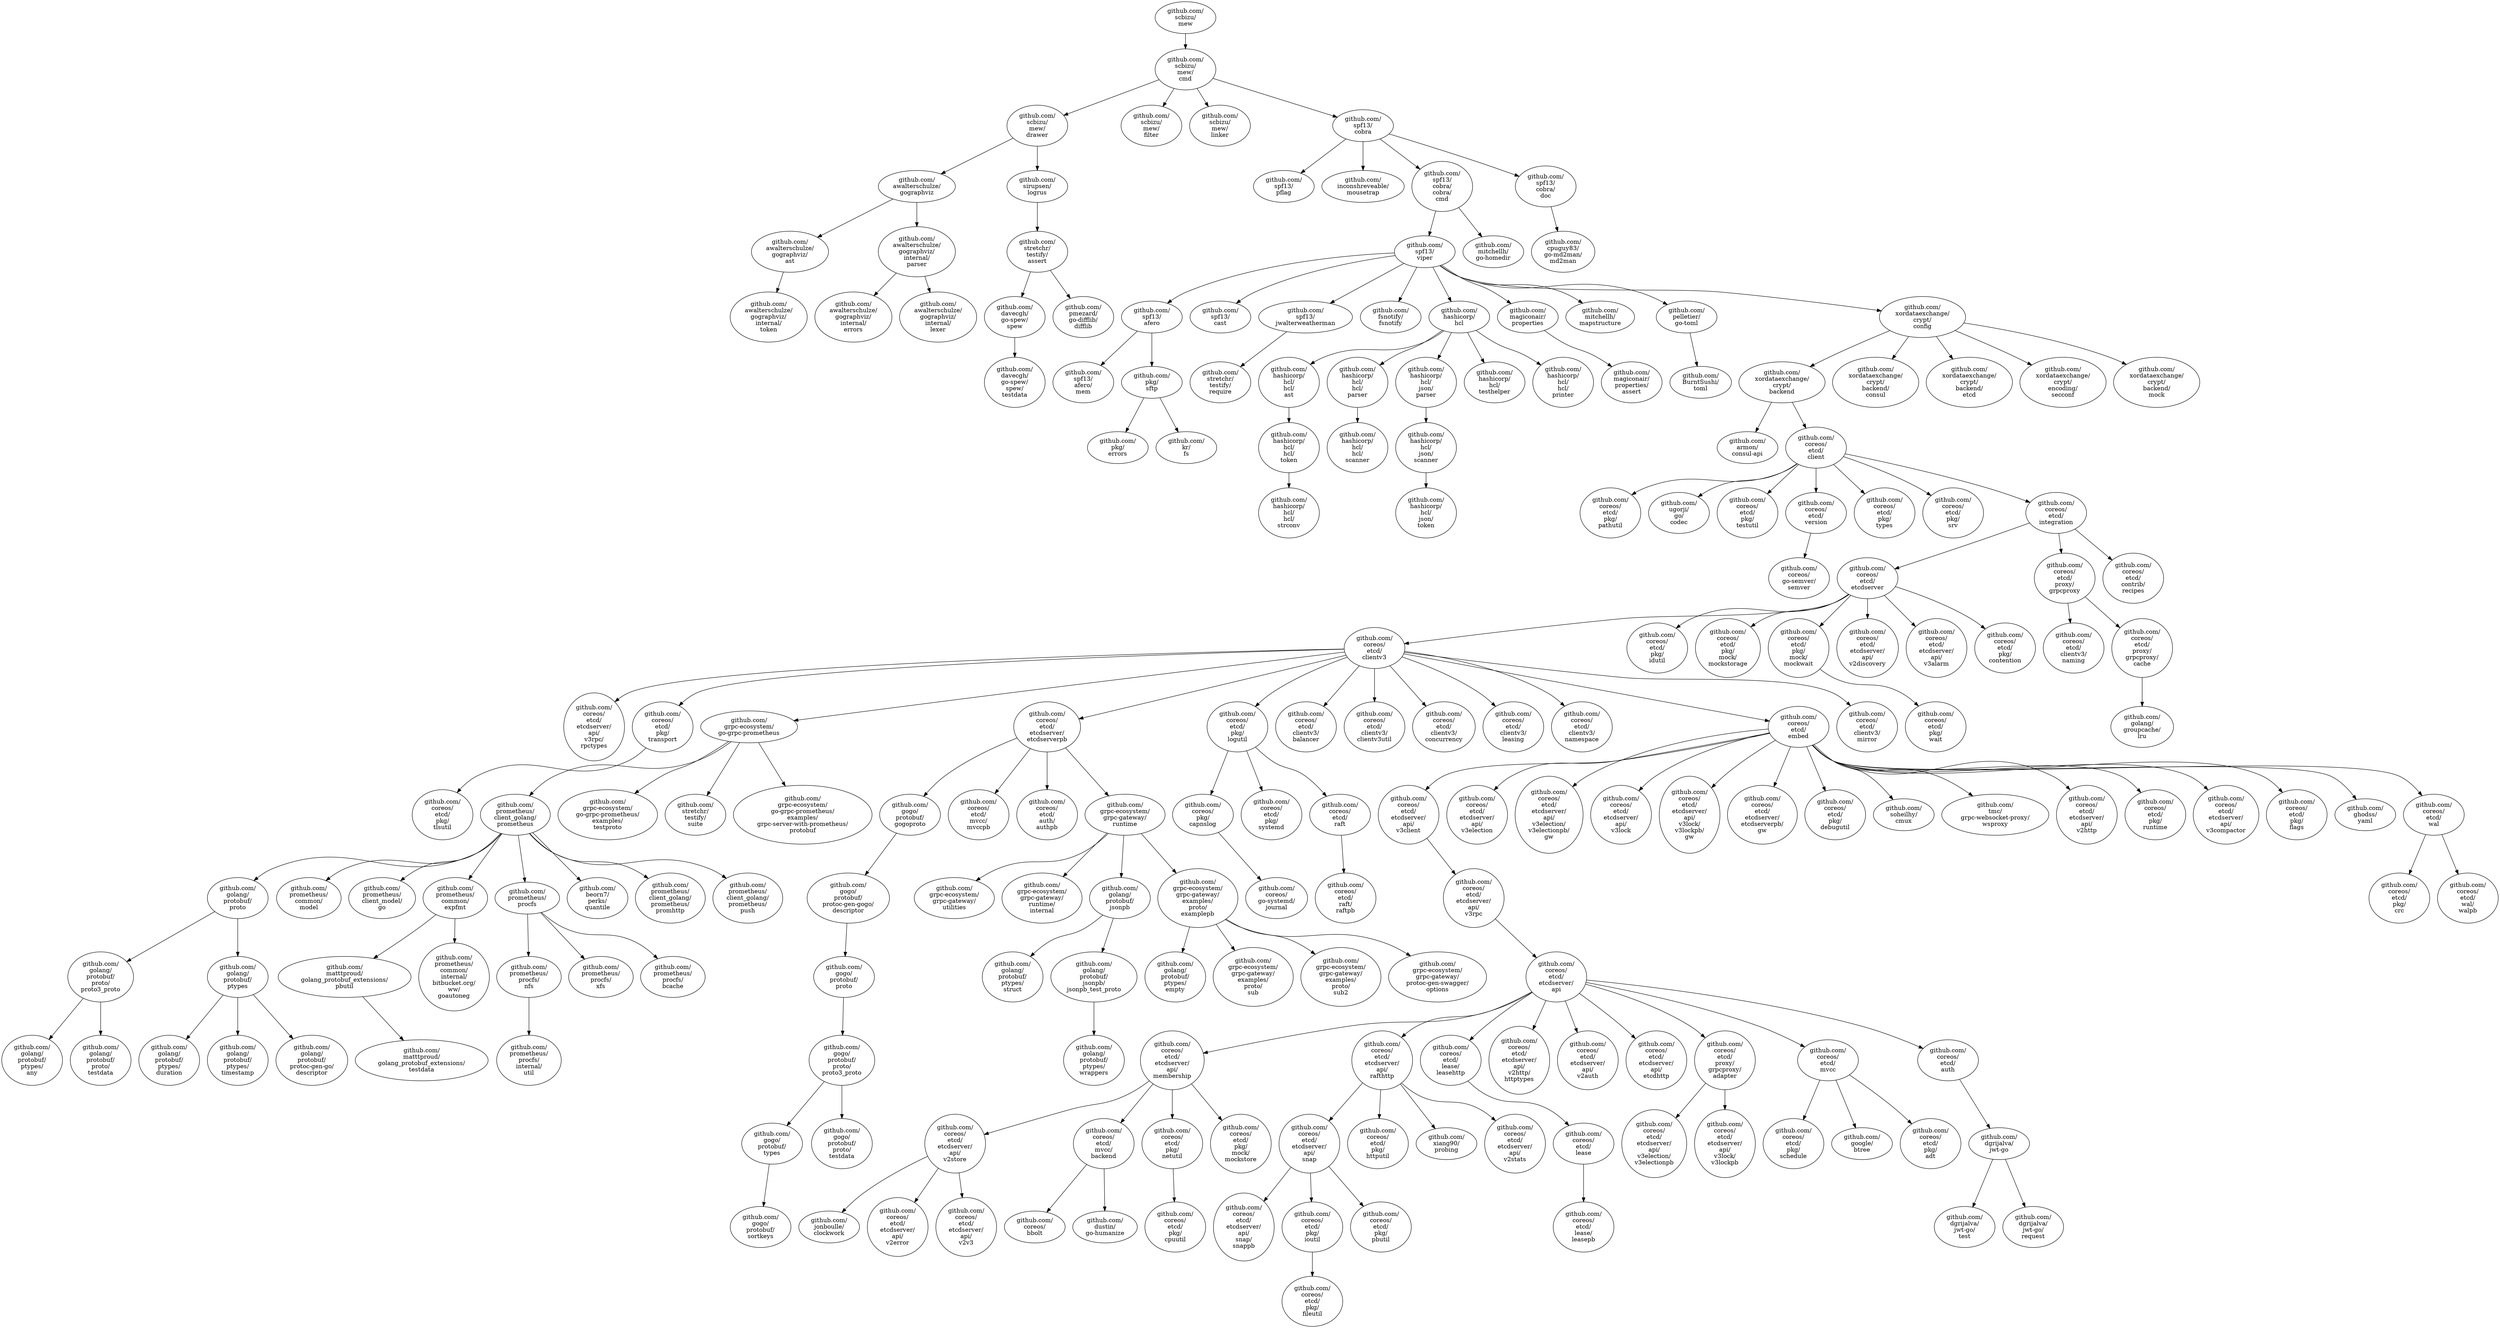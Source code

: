 digraph Mew {
	"github.com/
scbizu/
mew"->"github.com/
scbizu/
mew/
cmd";
	"github.com/
scbizu/
mew/
cmd"->"github.com/
scbizu/
mew/
drawer";
	"github.com/
scbizu/
mew/
drawer"->"github.com/
awalterschulze/
gographviz";
	"github.com/
awalterschulze/
gographviz"->"github.com/
awalterschulze/
gographviz/
ast";
	"github.com/
awalterschulze/
gographviz/
ast"->"github.com/
awalterschulze/
gographviz/
internal/
token";
	"github.com/
awalterschulze/
gographviz"->"github.com/
awalterschulze/
gographviz/
internal/
parser";
	"github.com/
awalterschulze/
gographviz/
internal/
parser"->"github.com/
awalterschulze/
gographviz/
internal/
errors";
	"github.com/
awalterschulze/
gographviz/
internal/
parser"->"github.com/
awalterschulze/
gographviz/
internal/
lexer";
	"github.com/
scbizu/
mew/
drawer"->"github.com/
sirupsen/
logrus";
	"github.com/
sirupsen/
logrus"->"github.com/
stretchr/
testify/
assert";
	"github.com/
stretchr/
testify/
assert"->"github.com/
davecgh/
go-spew/
spew";
	"github.com/
davecgh/
go-spew/
spew"->"github.com/
davecgh/
go-spew/
spew/
testdata";
	"github.com/
stretchr/
testify/
assert"->"github.com/
pmezard/
go-difflib/
difflib";
	"github.com/
scbizu/
mew/
cmd"->"github.com/
scbizu/
mew/
filter";
	"github.com/
scbizu/
mew/
cmd"->"github.com/
scbizu/
mew/
linker";
	"github.com/
scbizu/
mew/
cmd"->"github.com/
spf13/
cobra";
	"github.com/
spf13/
cobra"->"github.com/
spf13/
pflag";
	"github.com/
spf13/
cobra"->"github.com/
inconshreveable/
mousetrap";
	"github.com/
spf13/
cobra"->"github.com/
spf13/
cobra/
cobra/
cmd";
	"github.com/
spf13/
cobra/
cobra/
cmd"->"github.com/
spf13/
viper";
	"github.com/
spf13/
viper"->"github.com/
spf13/
afero";
	"github.com/
spf13/
afero"->"github.com/
spf13/
afero/
mem";
	"github.com/
spf13/
afero"->"github.com/
pkg/
sftp";
	"github.com/
pkg/
sftp"->"github.com/
pkg/
errors";
	"github.com/
pkg/
sftp"->"github.com/
kr/
fs";
	"github.com/
spf13/
viper"->"github.com/
spf13/
cast";
	"github.com/
spf13/
viper"->"github.com/
spf13/
jwalterweatherman";
	"github.com/
spf13/
jwalterweatherman"->"github.com/
stretchr/
testify/
require";
	"github.com/
spf13/
viper"->"github.com/
fsnotify/
fsnotify";
	"github.com/
spf13/
viper"->"github.com/
hashicorp/
hcl";
	"github.com/
hashicorp/
hcl"->"github.com/
hashicorp/
hcl/
hcl/
ast";
	"github.com/
hashicorp/
hcl/
hcl/
ast"->"github.com/
hashicorp/
hcl/
hcl/
token";
	"github.com/
hashicorp/
hcl/
hcl/
token"->"github.com/
hashicorp/
hcl/
hcl/
strconv";
	"github.com/
hashicorp/
hcl"->"github.com/
hashicorp/
hcl/
hcl/
parser";
	"github.com/
hashicorp/
hcl/
hcl/
parser"->"github.com/
hashicorp/
hcl/
hcl/
scanner";
	"github.com/
hashicorp/
hcl"->"github.com/
hashicorp/
hcl/
json/
parser";
	"github.com/
hashicorp/
hcl/
json/
parser"->"github.com/
hashicorp/
hcl/
json/
scanner";
	"github.com/
hashicorp/
hcl/
json/
scanner"->"github.com/
hashicorp/
hcl/
json/
token";
	"github.com/
hashicorp/
hcl"->"github.com/
hashicorp/
hcl/
testhelper";
	"github.com/
hashicorp/
hcl"->"github.com/
hashicorp/
hcl/
hcl/
printer";
	"github.com/
spf13/
viper"->"github.com/
magiconair/
properties";
	"github.com/
magiconair/
properties"->"github.com/
magiconair/
properties/
assert";
	"github.com/
spf13/
viper"->"github.com/
mitchellh/
mapstructure";
	"github.com/
spf13/
viper"->"github.com/
pelletier/
go-toml";
	"github.com/
pelletier/
go-toml"->"github.com/
BurntSushi/
toml";
	"github.com/
spf13/
viper"->"github.com/
xordataexchange/
crypt/
config";
	"github.com/
xordataexchange/
crypt/
config"->"github.com/
xordataexchange/
crypt/
backend";
	"github.com/
xordataexchange/
crypt/
backend"->"github.com/
armon/
consul-api";
	"github.com/
xordataexchange/
crypt/
backend"->"github.com/
coreos/
etcd/
client";
	"github.com/
coreos/
etcd/
client"->"github.com/
coreos/
etcd/
pkg/
pathutil";
	"github.com/
coreos/
etcd/
client"->"github.com/
ugorji/
go/
codec";
	"github.com/
coreos/
etcd/
client"->"github.com/
coreos/
etcd/
pkg/
testutil";
	"github.com/
coreos/
etcd/
client"->"github.com/
coreos/
etcd/
version";
	"github.com/
coreos/
etcd/
version"->"github.com/
coreos/
go-semver/
semver";
	"github.com/
coreos/
etcd/
client"->"github.com/
coreos/
etcd/
pkg/
types";
	"github.com/
coreos/
etcd/
client"->"github.com/
coreos/
etcd/
pkg/
srv";
	"github.com/
coreos/
etcd/
client"->"github.com/
coreos/
etcd/
integration";
	"github.com/
coreos/
etcd/
integration"->"github.com/
coreos/
etcd/
etcdserver";
	"github.com/
coreos/
etcd/
etcdserver"->"github.com/
coreos/
etcd/
clientv3";
	"github.com/
coreos/
etcd/
clientv3"->"github.com/
coreos/
etcd/
etcdserver/
api/
v3rpc/
rpctypes";
	"github.com/
coreos/
etcd/
clientv3"->"github.com/
coreos/
etcd/
pkg/
transport";
	"github.com/
coreos/
etcd/
pkg/
transport"->"github.com/
coreos/
etcd/
pkg/
tlsutil";
	"github.com/
coreos/
etcd/
clientv3"->"github.com/
grpc-ecosystem/
go-grpc-prometheus";
	"github.com/
grpc-ecosystem/
go-grpc-prometheus"->"github.com/
prometheus/
client_golang/
prometheus";
	"github.com/
prometheus/
client_golang/
prometheus"->"github.com/
golang/
protobuf/
proto";
	"github.com/
golang/
protobuf/
proto"->"github.com/
golang/
protobuf/
proto/
proto3_proto";
	"github.com/
golang/
protobuf/
proto/
proto3_proto"->"github.com/
golang/
protobuf/
ptypes/
any";
	"github.com/
golang/
protobuf/
proto/
proto3_proto"->"github.com/
golang/
protobuf/
proto/
testdata";
	"github.com/
golang/
protobuf/
proto"->"github.com/
golang/
protobuf/
ptypes";
	"github.com/
golang/
protobuf/
ptypes"->"github.com/
golang/
protobuf/
ptypes/
duration";
	"github.com/
golang/
protobuf/
ptypes"->"github.com/
golang/
protobuf/
ptypes/
timestamp";
	"github.com/
golang/
protobuf/
ptypes"->"github.com/
golang/
protobuf/
protoc-gen-go/
descriptor";
	"github.com/
prometheus/
client_golang/
prometheus"->"github.com/
prometheus/
common/
model";
	"github.com/
prometheus/
client_golang/
prometheus"->"github.com/
prometheus/
client_model/
go";
	"github.com/
prometheus/
client_golang/
prometheus"->"github.com/
prometheus/
common/
expfmt";
	"github.com/
prometheus/
common/
expfmt"->"github.com/
matttproud/
golang_protobuf_extensions/
pbutil";
	"github.com/
matttproud/
golang_protobuf_extensions/
pbutil"->"github.com/
matttproud/
golang_protobuf_extensions/
testdata";
	"github.com/
prometheus/
common/
expfmt"->"github.com/
prometheus/
common/
internal/
bitbucket.org/
ww/
goautoneg";
	"github.com/
prometheus/
client_golang/
prometheus"->"github.com/
prometheus/
procfs";
	"github.com/
prometheus/
procfs"->"github.com/
prometheus/
procfs/
nfs";
	"github.com/
prometheus/
procfs/
nfs"->"github.com/
prometheus/
procfs/
internal/
util";
	"github.com/
prometheus/
procfs"->"github.com/
prometheus/
procfs/
xfs";
	"github.com/
prometheus/
procfs"->"github.com/
prometheus/
procfs/
bcache";
	"github.com/
prometheus/
client_golang/
prometheus"->"github.com/
beorn7/
perks/
quantile";
	"github.com/
prometheus/
client_golang/
prometheus"->"github.com/
prometheus/
client_golang/
prometheus/
promhttp";
	"github.com/
prometheus/
client_golang/
prometheus"->"github.com/
prometheus/
client_golang/
prometheus/
push";
	"github.com/
grpc-ecosystem/
go-grpc-prometheus"->"github.com/
grpc-ecosystem/
go-grpc-prometheus/
examples/
testproto";
	"github.com/
grpc-ecosystem/
go-grpc-prometheus"->"github.com/
stretchr/
testify/
suite";
	"github.com/
grpc-ecosystem/
go-grpc-prometheus"->"github.com/
grpc-ecosystem/
go-grpc-prometheus/
examples/
grpc-server-with-prometheus/
protobuf";
	"github.com/
coreos/
etcd/
clientv3"->"github.com/
coreos/
etcd/
etcdserver/
etcdserverpb";
	"github.com/
coreos/
etcd/
etcdserver/
etcdserverpb"->"github.com/
gogo/
protobuf/
gogoproto";
	"github.com/
gogo/
protobuf/
gogoproto"->"github.com/
gogo/
protobuf/
protoc-gen-gogo/
descriptor";
	"github.com/
gogo/
protobuf/
protoc-gen-gogo/
descriptor"->"github.com/
gogo/
protobuf/
proto";
	"github.com/
gogo/
protobuf/
proto"->"github.com/
gogo/
protobuf/
proto/
proto3_proto";
	"github.com/
gogo/
protobuf/
proto/
proto3_proto"->"github.com/
gogo/
protobuf/
types";
	"github.com/
gogo/
protobuf/
types"->"github.com/
gogo/
protobuf/
sortkeys";
	"github.com/
gogo/
protobuf/
proto/
proto3_proto"->"github.com/
gogo/
protobuf/
proto/
testdata";
	"github.com/
coreos/
etcd/
etcdserver/
etcdserverpb"->"github.com/
coreos/
etcd/
mvcc/
mvccpb";
	"github.com/
coreos/
etcd/
etcdserver/
etcdserverpb"->"github.com/
coreos/
etcd/
auth/
authpb";
	"github.com/
coreos/
etcd/
etcdserver/
etcdserverpb"->"github.com/
grpc-ecosystem/
grpc-gateway/
runtime";
	"github.com/
grpc-ecosystem/
grpc-gateway/
runtime"->"github.com/
grpc-ecosystem/
grpc-gateway/
utilities";
	"github.com/
grpc-ecosystem/
grpc-gateway/
runtime"->"github.com/
grpc-ecosystem/
grpc-gateway/
runtime/
internal";
	"github.com/
grpc-ecosystem/
grpc-gateway/
runtime"->"github.com/
golang/
protobuf/
jsonpb";
	"github.com/
golang/
protobuf/
jsonpb"->"github.com/
golang/
protobuf/
ptypes/
struct";
	"github.com/
golang/
protobuf/
jsonpb"->"github.com/
golang/
protobuf/
jsonpb/
jsonpb_test_proto";
	"github.com/
golang/
protobuf/
jsonpb/
jsonpb_test_proto"->"github.com/
golang/
protobuf/
ptypes/
wrappers";
	"github.com/
grpc-ecosystem/
grpc-gateway/
runtime"->"github.com/
grpc-ecosystem/
grpc-gateway/
examples/
proto/
examplepb";
	"github.com/
grpc-ecosystem/
grpc-gateway/
examples/
proto/
examplepb"->"github.com/
golang/
protobuf/
ptypes/
empty";
	"github.com/
grpc-ecosystem/
grpc-gateway/
examples/
proto/
examplepb"->"github.com/
grpc-ecosystem/
grpc-gateway/
examples/
proto/
sub";
	"github.com/
grpc-ecosystem/
grpc-gateway/
examples/
proto/
examplepb"->"github.com/
grpc-ecosystem/
grpc-gateway/
examples/
proto/
sub2";
	"github.com/
grpc-ecosystem/
grpc-gateway/
examples/
proto/
examplepb"->"github.com/
grpc-ecosystem/
grpc-gateway/
protoc-gen-swagger/
options";
	"github.com/
coreos/
etcd/
clientv3"->"github.com/
coreos/
etcd/
pkg/
logutil";
	"github.com/
coreos/
etcd/
pkg/
logutil"->"github.com/
coreos/
pkg/
capnslog";
	"github.com/
coreos/
pkg/
capnslog"->"github.com/
coreos/
go-systemd/
journal";
	"github.com/
coreos/
etcd/
pkg/
logutil"->"github.com/
coreos/
etcd/
pkg/
systemd";
	"github.com/
coreos/
etcd/
pkg/
logutil"->"github.com/
coreos/
etcd/
raft";
	"github.com/
coreos/
etcd/
raft"->"github.com/
coreos/
etcd/
raft/
raftpb";
	"github.com/
coreos/
etcd/
clientv3"->"github.com/
coreos/
etcd/
clientv3/
balancer";
	"github.com/
coreos/
etcd/
clientv3"->"github.com/
coreos/
etcd/
clientv3/
clientv3util";
	"github.com/
coreos/
etcd/
clientv3"->"github.com/
coreos/
etcd/
clientv3/
concurrency";
	"github.com/
coreos/
etcd/
clientv3"->"github.com/
coreos/
etcd/
clientv3/
leasing";
	"github.com/
coreos/
etcd/
clientv3"->"github.com/
coreos/
etcd/
clientv3/
namespace";
	"github.com/
coreos/
etcd/
clientv3"->"github.com/
coreos/
etcd/
embed";
	"github.com/
coreos/
etcd/
embed"->"github.com/
coreos/
etcd/
etcdserver/
api/
v3client";
	"github.com/
coreos/
etcd/
etcdserver/
api/
v3client"->"github.com/
coreos/
etcd/
etcdserver/
api/
v3rpc";
	"github.com/
coreos/
etcd/
etcdserver/
api/
v3rpc"->"github.com/
coreos/
etcd/
etcdserver/
api";
	"github.com/
coreos/
etcd/
etcdserver/
api"->"github.com/
coreos/
etcd/
etcdserver/
api/
membership";
	"github.com/
coreos/
etcd/
etcdserver/
api/
membership"->"github.com/
coreos/
etcd/
etcdserver/
api/
v2store";
	"github.com/
coreos/
etcd/
etcdserver/
api/
v2store"->"github.com/
jonboulle/
clockwork";
	"github.com/
coreos/
etcd/
etcdserver/
api/
v2store"->"github.com/
coreos/
etcd/
etcdserver/
api/
v2error";
	"github.com/
coreos/
etcd/
etcdserver/
api/
v2store"->"github.com/
coreos/
etcd/
etcdserver/
api/
v2v3";
	"github.com/
coreos/
etcd/
etcdserver/
api/
membership"->"github.com/
coreos/
etcd/
mvcc/
backend";
	"github.com/
coreos/
etcd/
mvcc/
backend"->"github.com/
coreos/
bbolt";
	"github.com/
coreos/
etcd/
mvcc/
backend"->"github.com/
dustin/
go-humanize";
	"github.com/
coreos/
etcd/
etcdserver/
api/
membership"->"github.com/
coreos/
etcd/
pkg/
netutil";
	"github.com/
coreos/
etcd/
pkg/
netutil"->"github.com/
coreos/
etcd/
pkg/
cpuutil";
	"github.com/
coreos/
etcd/
etcdserver/
api/
membership"->"github.com/
coreos/
etcd/
pkg/
mock/
mockstore";
	"github.com/
coreos/
etcd/
etcdserver/
api"->"github.com/
coreos/
etcd/
etcdserver/
api/
rafthttp";
	"github.com/
coreos/
etcd/
etcdserver/
api/
rafthttp"->"github.com/
coreos/
etcd/
etcdserver/
api/
snap";
	"github.com/
coreos/
etcd/
etcdserver/
api/
snap"->"github.com/
coreos/
etcd/
etcdserver/
api/
snap/
snappb";
	"github.com/
coreos/
etcd/
etcdserver/
api/
snap"->"github.com/
coreos/
etcd/
pkg/
ioutil";
	"github.com/
coreos/
etcd/
pkg/
ioutil"->"github.com/
coreos/
etcd/
pkg/
fileutil";
	"github.com/
coreos/
etcd/
etcdserver/
api/
snap"->"github.com/
coreos/
etcd/
pkg/
pbutil";
	"github.com/
coreos/
etcd/
etcdserver/
api/
rafthttp"->"github.com/
coreos/
etcd/
pkg/
httputil";
	"github.com/
coreos/
etcd/
etcdserver/
api/
rafthttp"->"github.com/
xiang90/
probing";
	"github.com/
coreos/
etcd/
etcdserver/
api/
rafthttp"->"github.com/
coreos/
etcd/
etcdserver/
api/
v2stats";
	"github.com/
coreos/
etcd/
etcdserver/
api"->"github.com/
coreos/
etcd/
lease/
leasehttp";
	"github.com/
coreos/
etcd/
lease/
leasehttp"->"github.com/
coreos/
etcd/
lease";
	"github.com/
coreos/
etcd/
lease"->"github.com/
coreos/
etcd/
lease/
leasepb";
	"github.com/
coreos/
etcd/
etcdserver/
api"->"github.com/
coreos/
etcd/
etcdserver/
api/
v2http/
httptypes";
	"github.com/
coreos/
etcd/
etcdserver/
api"->"github.com/
coreos/
etcd/
etcdserver/
api/
v2auth";
	"github.com/
coreos/
etcd/
etcdserver/
api"->"github.com/
coreos/
etcd/
etcdserver/
api/
etcdhttp";
	"github.com/
coreos/
etcd/
etcdserver/
api"->"github.com/
coreos/
etcd/
proxy/
grpcproxy/
adapter";
	"github.com/
coreos/
etcd/
proxy/
grpcproxy/
adapter"->"github.com/
coreos/
etcd/
etcdserver/
api/
v3election/
v3electionpb";
	"github.com/
coreos/
etcd/
proxy/
grpcproxy/
adapter"->"github.com/
coreos/
etcd/
etcdserver/
api/
v3lock/
v3lockpb";
	"github.com/
coreos/
etcd/
etcdserver/
api"->"github.com/
coreos/
etcd/
mvcc";
	"github.com/
coreos/
etcd/
mvcc"->"github.com/
coreos/
etcd/
pkg/
schedule";
	"github.com/
coreos/
etcd/
mvcc"->"github.com/
google/
btree";
	"github.com/
coreos/
etcd/
mvcc"->"github.com/
coreos/
etcd/
pkg/
adt";
	"github.com/
coreos/
etcd/
etcdserver/
api"->"github.com/
coreos/
etcd/
auth";
	"github.com/
coreos/
etcd/
auth"->"github.com/
dgrijalva/
jwt-go";
	"github.com/
dgrijalva/
jwt-go"->"github.com/
dgrijalva/
jwt-go/
test";
	"github.com/
dgrijalva/
jwt-go"->"github.com/
dgrijalva/
jwt-go/
request";
	"github.com/
coreos/
etcd/
embed"->"github.com/
coreos/
etcd/
etcdserver/
api/
v3election";
	"github.com/
coreos/
etcd/
embed"->"github.com/
coreos/
etcd/
etcdserver/
api/
v3election/
v3electionpb/
gw";
	"github.com/
coreos/
etcd/
embed"->"github.com/
coreos/
etcd/
etcdserver/
api/
v3lock";
	"github.com/
coreos/
etcd/
embed"->"github.com/
coreos/
etcd/
etcdserver/
api/
v3lock/
v3lockpb/
gw";
	"github.com/
coreos/
etcd/
embed"->"github.com/
coreos/
etcd/
etcdserver/
etcdserverpb/
gw";
	"github.com/
coreos/
etcd/
embed"->"github.com/
coreos/
etcd/
pkg/
debugutil";
	"github.com/
coreos/
etcd/
embed"->"github.com/
soheilhy/
cmux";
	"github.com/
coreos/
etcd/
embed"->"github.com/
tmc/
grpc-websocket-proxy/
wsproxy";
	"github.com/
coreos/
etcd/
embed"->"github.com/
coreos/
etcd/
etcdserver/
api/
v2http";
	"github.com/
coreos/
etcd/
embed"->"github.com/
coreos/
etcd/
pkg/
runtime";
	"github.com/
coreos/
etcd/
embed"->"github.com/
coreos/
etcd/
etcdserver/
api/
v3compactor";
	"github.com/
coreos/
etcd/
embed"->"github.com/
coreos/
etcd/
pkg/
flags";
	"github.com/
coreos/
etcd/
embed"->"github.com/
ghodss/
yaml";
	"github.com/
coreos/
etcd/
embed"->"github.com/
coreos/
etcd/
wal";
	"github.com/
coreos/
etcd/
wal"->"github.com/
coreos/
etcd/
pkg/
crc";
	"github.com/
coreos/
etcd/
wal"->"github.com/
coreos/
etcd/
wal/
walpb";
	"github.com/
coreos/
etcd/
clientv3"->"github.com/
coreos/
etcd/
clientv3/
mirror";
	"github.com/
coreos/
etcd/
etcdserver"->"github.com/
coreos/
etcd/
pkg/
idutil";
	"github.com/
coreos/
etcd/
etcdserver"->"github.com/
coreos/
etcd/
pkg/
mock/
mockstorage";
	"github.com/
coreos/
etcd/
etcdserver"->"github.com/
coreos/
etcd/
pkg/
mock/
mockwait";
	"github.com/
coreos/
etcd/
pkg/
mock/
mockwait"->"github.com/
coreos/
etcd/
pkg/
wait";
	"github.com/
coreos/
etcd/
etcdserver"->"github.com/
coreos/
etcd/
etcdserver/
api/
v2discovery";
	"github.com/
coreos/
etcd/
etcdserver"->"github.com/
coreos/
etcd/
etcdserver/
api/
v3alarm";
	"github.com/
coreos/
etcd/
etcdserver"->"github.com/
coreos/
etcd/
pkg/
contention";
	"github.com/
coreos/
etcd/
integration"->"github.com/
coreos/
etcd/
proxy/
grpcproxy";
	"github.com/
coreos/
etcd/
proxy/
grpcproxy"->"github.com/
coreos/
etcd/
clientv3/
naming";
	"github.com/
coreos/
etcd/
proxy/
grpcproxy"->"github.com/
coreos/
etcd/
proxy/
grpcproxy/
cache";
	"github.com/
coreos/
etcd/
proxy/
grpcproxy/
cache"->"github.com/
golang/
groupcache/
lru";
	"github.com/
coreos/
etcd/
integration"->"github.com/
coreos/
etcd/
contrib/
recipes";
	"github.com/
xordataexchange/
crypt/
config"->"github.com/
xordataexchange/
crypt/
backend/
consul";
	"github.com/
xordataexchange/
crypt/
config"->"github.com/
xordataexchange/
crypt/
backend/
etcd";
	"github.com/
xordataexchange/
crypt/
config"->"github.com/
xordataexchange/
crypt/
encoding/
secconf";
	"github.com/
xordataexchange/
crypt/
config"->"github.com/
xordataexchange/
crypt/
backend/
mock";
	"github.com/
spf13/
cobra/
cobra/
cmd"->"github.com/
mitchellh/
go-homedir";
	"github.com/
spf13/
cobra"->"github.com/
spf13/
cobra/
doc";
	"github.com/
spf13/
cobra/
doc"->"github.com/
cpuguy83/
go-md2man/
md2man";
	"github.com/
BurntSushi/
toml";
	"github.com/
armon/
consul-api";
	"github.com/
awalterschulze/
gographviz";
	"github.com/
awalterschulze/
gographviz/
ast";
	"github.com/
awalterschulze/
gographviz/
internal/
errors";
	"github.com/
awalterschulze/
gographviz/
internal/
lexer";
	"github.com/
awalterschulze/
gographviz/
internal/
parser";
	"github.com/
awalterschulze/
gographviz/
internal/
token";
	"github.com/
beorn7/
perks/
quantile";
	"github.com/
coreos/
bbolt";
	"github.com/
coreos/
etcd/
auth";
	"github.com/
coreos/
etcd/
auth/
authpb";
	"github.com/
coreos/
etcd/
client";
	"github.com/
coreos/
etcd/
clientv3";
	"github.com/
coreos/
etcd/
clientv3/
balancer";
	"github.com/
coreos/
etcd/
clientv3/
clientv3util";
	"github.com/
coreos/
etcd/
clientv3/
concurrency";
	"github.com/
coreos/
etcd/
clientv3/
leasing";
	"github.com/
coreos/
etcd/
clientv3/
mirror";
	"github.com/
coreos/
etcd/
clientv3/
namespace";
	"github.com/
coreos/
etcd/
clientv3/
naming";
	"github.com/
coreos/
etcd/
contrib/
recipes";
	"github.com/
coreos/
etcd/
embed";
	"github.com/
coreos/
etcd/
etcdserver";
	"github.com/
coreos/
etcd/
etcdserver/
api";
	"github.com/
coreos/
etcd/
etcdserver/
api/
etcdhttp";
	"github.com/
coreos/
etcd/
etcdserver/
api/
membership";
	"github.com/
coreos/
etcd/
etcdserver/
api/
rafthttp";
	"github.com/
coreos/
etcd/
etcdserver/
api/
snap";
	"github.com/
coreos/
etcd/
etcdserver/
api/
snap/
snappb";
	"github.com/
coreos/
etcd/
etcdserver/
api/
v2auth";
	"github.com/
coreos/
etcd/
etcdserver/
api/
v2discovery";
	"github.com/
coreos/
etcd/
etcdserver/
api/
v2error";
	"github.com/
coreos/
etcd/
etcdserver/
api/
v2http";
	"github.com/
coreos/
etcd/
etcdserver/
api/
v2http/
httptypes";
	"github.com/
coreos/
etcd/
etcdserver/
api/
v2stats";
	"github.com/
coreos/
etcd/
etcdserver/
api/
v2store";
	"github.com/
coreos/
etcd/
etcdserver/
api/
v2v3";
	"github.com/
coreos/
etcd/
etcdserver/
api/
v3alarm";
	"github.com/
coreos/
etcd/
etcdserver/
api/
v3client";
	"github.com/
coreos/
etcd/
etcdserver/
api/
v3compactor";
	"github.com/
coreos/
etcd/
etcdserver/
api/
v3election";
	"github.com/
coreos/
etcd/
etcdserver/
api/
v3election/
v3electionpb";
	"github.com/
coreos/
etcd/
etcdserver/
api/
v3election/
v3electionpb/
gw";
	"github.com/
coreos/
etcd/
etcdserver/
api/
v3lock";
	"github.com/
coreos/
etcd/
etcdserver/
api/
v3lock/
v3lockpb";
	"github.com/
coreos/
etcd/
etcdserver/
api/
v3lock/
v3lockpb/
gw";
	"github.com/
coreos/
etcd/
etcdserver/
api/
v3rpc";
	"github.com/
coreos/
etcd/
etcdserver/
api/
v3rpc/
rpctypes";
	"github.com/
coreos/
etcd/
etcdserver/
etcdserverpb";
	"github.com/
coreos/
etcd/
etcdserver/
etcdserverpb/
gw";
	"github.com/
coreos/
etcd/
integration";
	"github.com/
coreos/
etcd/
lease";
	"github.com/
coreos/
etcd/
lease/
leasehttp";
	"github.com/
coreos/
etcd/
lease/
leasepb";
	"github.com/
coreos/
etcd/
mvcc";
	"github.com/
coreos/
etcd/
mvcc/
backend";
	"github.com/
coreos/
etcd/
mvcc/
mvccpb";
	"github.com/
coreos/
etcd/
pkg/
adt";
	"github.com/
coreos/
etcd/
pkg/
contention";
	"github.com/
coreos/
etcd/
pkg/
cpuutil";
	"github.com/
coreos/
etcd/
pkg/
crc";
	"github.com/
coreos/
etcd/
pkg/
debugutil";
	"github.com/
coreos/
etcd/
pkg/
fileutil";
	"github.com/
coreos/
etcd/
pkg/
flags";
	"github.com/
coreos/
etcd/
pkg/
httputil";
	"github.com/
coreos/
etcd/
pkg/
idutil";
	"github.com/
coreos/
etcd/
pkg/
ioutil";
	"github.com/
coreos/
etcd/
pkg/
logutil";
	"github.com/
coreos/
etcd/
pkg/
mock/
mockstorage";
	"github.com/
coreos/
etcd/
pkg/
mock/
mockstore";
	"github.com/
coreos/
etcd/
pkg/
mock/
mockwait";
	"github.com/
coreos/
etcd/
pkg/
netutil";
	"github.com/
coreos/
etcd/
pkg/
pathutil";
	"github.com/
coreos/
etcd/
pkg/
pbutil";
	"github.com/
coreos/
etcd/
pkg/
runtime";
	"github.com/
coreos/
etcd/
pkg/
schedule";
	"github.com/
coreos/
etcd/
pkg/
srv";
	"github.com/
coreos/
etcd/
pkg/
systemd";
	"github.com/
coreos/
etcd/
pkg/
testutil";
	"github.com/
coreos/
etcd/
pkg/
tlsutil";
	"github.com/
coreos/
etcd/
pkg/
transport";
	"github.com/
coreos/
etcd/
pkg/
types";
	"github.com/
coreos/
etcd/
pkg/
wait";
	"github.com/
coreos/
etcd/
proxy/
grpcproxy";
	"github.com/
coreos/
etcd/
proxy/
grpcproxy/
adapter";
	"github.com/
coreos/
etcd/
proxy/
grpcproxy/
cache";
	"github.com/
coreos/
etcd/
raft";
	"github.com/
coreos/
etcd/
raft/
raftpb";
	"github.com/
coreos/
etcd/
version";
	"github.com/
coreos/
etcd/
wal";
	"github.com/
coreos/
etcd/
wal/
walpb";
	"github.com/
coreos/
go-semver/
semver";
	"github.com/
coreos/
go-systemd/
journal";
	"github.com/
coreos/
pkg/
capnslog";
	"github.com/
cpuguy83/
go-md2man/
md2man";
	"github.com/
davecgh/
go-spew/
spew";
	"github.com/
davecgh/
go-spew/
spew/
testdata";
	"github.com/
dgrijalva/
jwt-go";
	"github.com/
dgrijalva/
jwt-go/
request";
	"github.com/
dgrijalva/
jwt-go/
test";
	"github.com/
dustin/
go-humanize";
	"github.com/
fsnotify/
fsnotify";
	"github.com/
ghodss/
yaml";
	"github.com/
gogo/
protobuf/
gogoproto";
	"github.com/
gogo/
protobuf/
proto";
	"github.com/
gogo/
protobuf/
proto/
proto3_proto";
	"github.com/
gogo/
protobuf/
proto/
testdata";
	"github.com/
gogo/
protobuf/
protoc-gen-gogo/
descriptor";
	"github.com/
gogo/
protobuf/
sortkeys";
	"github.com/
gogo/
protobuf/
types";
	"github.com/
golang/
groupcache/
lru";
	"github.com/
golang/
protobuf/
jsonpb";
	"github.com/
golang/
protobuf/
jsonpb/
jsonpb_test_proto";
	"github.com/
golang/
protobuf/
proto";
	"github.com/
golang/
protobuf/
proto/
proto3_proto";
	"github.com/
golang/
protobuf/
proto/
testdata";
	"github.com/
golang/
protobuf/
protoc-gen-go/
descriptor";
	"github.com/
golang/
protobuf/
ptypes";
	"github.com/
golang/
protobuf/
ptypes/
any";
	"github.com/
golang/
protobuf/
ptypes/
duration";
	"github.com/
golang/
protobuf/
ptypes/
empty";
	"github.com/
golang/
protobuf/
ptypes/
struct";
	"github.com/
golang/
protobuf/
ptypes/
timestamp";
	"github.com/
golang/
protobuf/
ptypes/
wrappers";
	"github.com/
google/
btree";
	"github.com/
grpc-ecosystem/
go-grpc-prometheus";
	"github.com/
grpc-ecosystem/
go-grpc-prometheus/
examples/
grpc-server-with-prometheus/
protobuf";
	"github.com/
grpc-ecosystem/
go-grpc-prometheus/
examples/
testproto";
	"github.com/
grpc-ecosystem/
grpc-gateway/
examples/
proto/
examplepb";
	"github.com/
grpc-ecosystem/
grpc-gateway/
examples/
proto/
sub";
	"github.com/
grpc-ecosystem/
grpc-gateway/
examples/
proto/
sub2";
	"github.com/
grpc-ecosystem/
grpc-gateway/
protoc-gen-swagger/
options";
	"github.com/
grpc-ecosystem/
grpc-gateway/
runtime";
	"github.com/
grpc-ecosystem/
grpc-gateway/
runtime/
internal";
	"github.com/
grpc-ecosystem/
grpc-gateway/
utilities";
	"github.com/
hashicorp/
hcl";
	"github.com/
hashicorp/
hcl/
hcl/
ast";
	"github.com/
hashicorp/
hcl/
hcl/
parser";
	"github.com/
hashicorp/
hcl/
hcl/
printer";
	"github.com/
hashicorp/
hcl/
hcl/
scanner";
	"github.com/
hashicorp/
hcl/
hcl/
strconv";
	"github.com/
hashicorp/
hcl/
hcl/
token";
	"github.com/
hashicorp/
hcl/
json/
parser";
	"github.com/
hashicorp/
hcl/
json/
scanner";
	"github.com/
hashicorp/
hcl/
json/
token";
	"github.com/
hashicorp/
hcl/
testhelper";
	"github.com/
inconshreveable/
mousetrap";
	"github.com/
jonboulle/
clockwork";
	"github.com/
kr/
fs";
	"github.com/
magiconair/
properties";
	"github.com/
magiconair/
properties/
assert";
	"github.com/
matttproud/
golang_protobuf_extensions/
pbutil";
	"github.com/
matttproud/
golang_protobuf_extensions/
testdata";
	"github.com/
mitchellh/
go-homedir";
	"github.com/
mitchellh/
mapstructure";
	"github.com/
pelletier/
go-toml";
	"github.com/
pkg/
errors";
	"github.com/
pkg/
sftp";
	"github.com/
pmezard/
go-difflib/
difflib";
	"github.com/
prometheus/
client_golang/
prometheus";
	"github.com/
prometheus/
client_golang/
prometheus/
promhttp";
	"github.com/
prometheus/
client_golang/
prometheus/
push";
	"github.com/
prometheus/
client_model/
go";
	"github.com/
prometheus/
common/
expfmt";
	"github.com/
prometheus/
common/
internal/
bitbucket.org/
ww/
goautoneg";
	"github.com/
prometheus/
common/
model";
	"github.com/
prometheus/
procfs";
	"github.com/
prometheus/
procfs/
bcache";
	"github.com/
prometheus/
procfs/
internal/
util";
	"github.com/
prometheus/
procfs/
nfs";
	"github.com/
prometheus/
procfs/
xfs";
	"github.com/
scbizu/
mew";
	"github.com/
scbizu/
mew/
cmd";
	"github.com/
scbizu/
mew/
drawer";
	"github.com/
scbizu/
mew/
filter";
	"github.com/
scbizu/
mew/
linker";
	"github.com/
sirupsen/
logrus";
	"github.com/
soheilhy/
cmux";
	"github.com/
spf13/
afero";
	"github.com/
spf13/
afero/
mem";
	"github.com/
spf13/
cast";
	"github.com/
spf13/
cobra";
	"github.com/
spf13/
cobra/
cobra/
cmd";
	"github.com/
spf13/
cobra/
doc";
	"github.com/
spf13/
jwalterweatherman";
	"github.com/
spf13/
pflag";
	"github.com/
spf13/
viper";
	"github.com/
stretchr/
testify/
assert";
	"github.com/
stretchr/
testify/
require";
	"github.com/
stretchr/
testify/
suite";
	"github.com/
tmc/
grpc-websocket-proxy/
wsproxy";
	"github.com/
ugorji/
go/
codec";
	"github.com/
xiang90/
probing";
	"github.com/
xordataexchange/
crypt/
backend";
	"github.com/
xordataexchange/
crypt/
backend/
consul";
	"github.com/
xordataexchange/
crypt/
backend/
etcd";
	"github.com/
xordataexchange/
crypt/
backend/
mock";
	"github.com/
xordataexchange/
crypt/
config";
	"github.com/
xordataexchange/
crypt/
encoding/
secconf";

}
